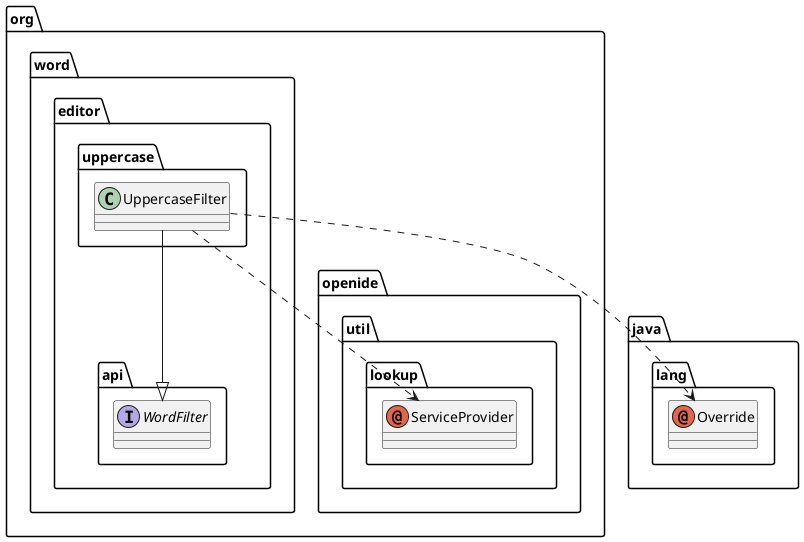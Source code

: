 @startuml
annotation java.lang.Override
annotation org.openide.util.lookup.ServiceProvider
class org.word.editor.uppercase.UppercaseFilter
interface org.word.editor.api.WordFilter
org.word.editor.uppercase.UppercaseFilter ..> java.lang.Override
org.word.editor.uppercase.UppercaseFilter ..> org.openide.util.lookup.ServiceProvider
org.word.editor.uppercase.UppercaseFilter --|> org.word.editor.api.WordFilter
@enduml